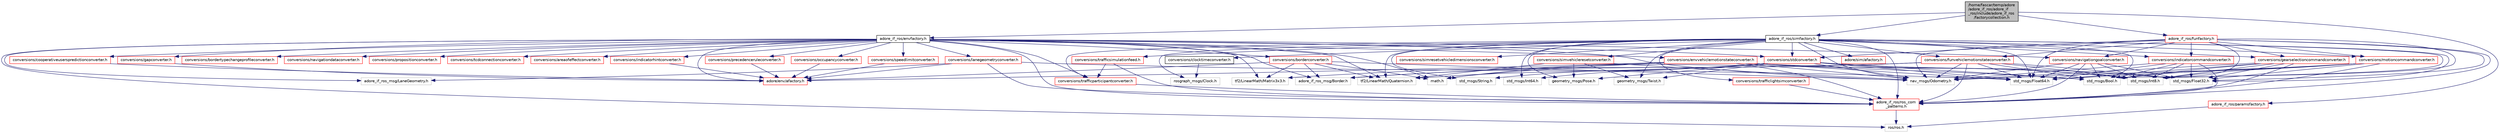 digraph "/home/fascar/temp/adore/adore_if_ros/adore_if_ros/include/adore_if_ros/factorycollection.h"
{
 // LATEX_PDF_SIZE
  edge [fontname="Helvetica",fontsize="10",labelfontname="Helvetica",labelfontsize="10"];
  node [fontname="Helvetica",fontsize="10",shape=record];
  Node1 [label="/home/fascar/temp/adore\l/adore_if_ros/adore_if\l_ros/include/adore_if_ros\l/factorycollection.h",height=0.2,width=0.4,color="black", fillcolor="grey75", style="filled", fontcolor="black",tooltip=" "];
  Node1 -> Node2 [color="midnightblue",fontsize="10",style="solid",fontname="Helvetica"];
  Node2 [label="adore_if_ros/simfactory.h",height=0.2,width=0.4,color="black", fillcolor="white", style="filled",URL="$simfactory_8h.html",tooltip=" "];
  Node2 -> Node3 [color="midnightblue",fontsize="10",style="solid",fontname="Helvetica"];
  Node3 [label="adore/sim/afactory.h",height=0.2,width=0.4,color="red", fillcolor="white", style="filled",URL="$sim_2include_2adore_2sim_2afactory_8h.html",tooltip=" "];
  Node2 -> Node61 [color="midnightblue",fontsize="10",style="solid",fontname="Helvetica"];
  Node61 [label="adore_if_ros/ros_com\l_patterns.h",height=0.2,width=0.4,color="red", fillcolor="white", style="filled",URL="$ros__com__patterns_8h.html",tooltip=" "];
  Node61 -> Node62 [color="midnightblue",fontsize="10",style="solid",fontname="Helvetica"];
  Node62 [label="ros/ros.h",height=0.2,width=0.4,color="grey75", fillcolor="white", style="filled",tooltip=" "];
  Node2 -> Node63 [color="midnightblue",fontsize="10",style="solid",fontname="Helvetica"];
  Node63 [label="std_msgs/Float32.h",height=0.2,width=0.4,color="grey75", fillcolor="white", style="filled",tooltip=" "];
  Node2 -> Node64 [color="midnightblue",fontsize="10",style="solid",fontname="Helvetica"];
  Node64 [label="std_msgs/Float64.h",height=0.2,width=0.4,color="grey75", fillcolor="white", style="filled",tooltip=" "];
  Node2 -> Node65 [color="midnightblue",fontsize="10",style="solid",fontname="Helvetica"];
  Node65 [label="std_msgs/String.h",height=0.2,width=0.4,color="grey75", fillcolor="white", style="filled",tooltip=" "];
  Node2 -> Node66 [color="midnightblue",fontsize="10",style="solid",fontname="Helvetica"];
  Node66 [label="std_msgs/Int8.h",height=0.2,width=0.4,color="grey75", fillcolor="white", style="filled",tooltip=" "];
  Node2 -> Node67 [color="midnightblue",fontsize="10",style="solid",fontname="Helvetica"];
  Node67 [label="std_msgs/Int64.h",height=0.2,width=0.4,color="grey75", fillcolor="white", style="filled",tooltip=" "];
  Node2 -> Node68 [color="midnightblue",fontsize="10",style="solid",fontname="Helvetica"];
  Node68 [label="std_msgs/Bool.h",height=0.2,width=0.4,color="grey75", fillcolor="white", style="filled",tooltip=" "];
  Node2 -> Node69 [color="midnightblue",fontsize="10",style="solid",fontname="Helvetica"];
  Node69 [label="rosgraph_msgs/Clock.h",height=0.2,width=0.4,color="grey75", fillcolor="white", style="filled",tooltip=" "];
  Node2 -> Node70 [color="midnightblue",fontsize="10",style="solid",fontname="Helvetica"];
  Node70 [label="nav_msgs/Odometry.h",height=0.2,width=0.4,color="grey75", fillcolor="white", style="filled",tooltip=" "];
  Node2 -> Node71 [color="midnightblue",fontsize="10",style="solid",fontname="Helvetica"];
  Node71 [label="tf2/LinearMath/Quaternion.h",height=0.2,width=0.4,color="grey75", fillcolor="white", style="filled",tooltip=" "];
  Node2 -> Node72 [color="midnightblue",fontsize="10",style="solid",fontname="Helvetica"];
  Node72 [label="geometry_msgs/Pose.h",height=0.2,width=0.4,color="grey75", fillcolor="white", style="filled",tooltip=" "];
  Node2 -> Node73 [color="midnightblue",fontsize="10",style="solid",fontname="Helvetica"];
  Node73 [label="geometry_msgs/Twist.h",height=0.2,width=0.4,color="grey75", fillcolor="white", style="filled",tooltip=" "];
  Node2 -> Node74 [color="midnightblue",fontsize="10",style="solid",fontname="Helvetica"];
  Node74 [label="conversions/gearselectioncommandconverter.h",height=0.2,width=0.4,color="red", fillcolor="white", style="filled",URL="$gearselectioncommandconverter_8h.html",tooltip=" "];
  Node74 -> Node61 [color="midnightblue",fontsize="10",style="solid",fontname="Helvetica"];
  Node74 -> Node64 [color="midnightblue",fontsize="10",style="solid",fontname="Helvetica"];
  Node74 -> Node63 [color="midnightblue",fontsize="10",style="solid",fontname="Helvetica"];
  Node74 -> Node66 [color="midnightblue",fontsize="10",style="solid",fontname="Helvetica"];
  Node74 -> Node68 [color="midnightblue",fontsize="10",style="solid",fontname="Helvetica"];
  Node74 -> Node70 [color="midnightblue",fontsize="10",style="solid",fontname="Helvetica"];
  Node2 -> Node92 [color="midnightblue",fontsize="10",style="solid",fontname="Helvetica"];
  Node92 [label="conversions/indicatorcommandconverter.h",height=0.2,width=0.4,color="red", fillcolor="white", style="filled",URL="$indicatorcommandconverter_8h.html",tooltip=" "];
  Node92 -> Node61 [color="midnightblue",fontsize="10",style="solid",fontname="Helvetica"];
  Node92 -> Node64 [color="midnightblue",fontsize="10",style="solid",fontname="Helvetica"];
  Node92 -> Node63 [color="midnightblue",fontsize="10",style="solid",fontname="Helvetica"];
  Node92 -> Node66 [color="midnightblue",fontsize="10",style="solid",fontname="Helvetica"];
  Node92 -> Node68 [color="midnightblue",fontsize="10",style="solid",fontname="Helvetica"];
  Node92 -> Node70 [color="midnightblue",fontsize="10",style="solid",fontname="Helvetica"];
  Node2 -> Node93 [color="midnightblue",fontsize="10",style="solid",fontname="Helvetica"];
  Node93 [label="conversions/motioncommandconverter.h",height=0.2,width=0.4,color="red", fillcolor="white", style="filled",URL="$motioncommandconverter_8h.html",tooltip=" "];
  Node93 -> Node61 [color="midnightblue",fontsize="10",style="solid",fontname="Helvetica"];
  Node93 -> Node64 [color="midnightblue",fontsize="10",style="solid",fontname="Helvetica"];
  Node93 -> Node63 [color="midnightblue",fontsize="10",style="solid",fontname="Helvetica"];
  Node93 -> Node66 [color="midnightblue",fontsize="10",style="solid",fontname="Helvetica"];
  Node93 -> Node68 [color="midnightblue",fontsize="10",style="solid",fontname="Helvetica"];
  Node93 -> Node70 [color="midnightblue",fontsize="10",style="solid",fontname="Helvetica"];
  Node2 -> Node94 [color="midnightblue",fontsize="10",style="solid",fontname="Helvetica"];
  Node94 [label="conversions/funvehiclemotionstateconverter.h",height=0.2,width=0.4,color="red", fillcolor="white", style="filled",URL="$funvehiclemotionstateconverter_8h.html",tooltip=" "];
  Node94 -> Node14 [color="midnightblue",fontsize="10",style="solid",fontname="Helvetica"];
  Node14 [label="math.h",height=0.2,width=0.4,color="grey75", fillcolor="white", style="filled",tooltip=" "];
  Node94 -> Node96 [color="midnightblue",fontsize="10",style="solid",fontname="Helvetica"];
  Node96 [label="tf2/LinearMath/Matrix3x3.h",height=0.2,width=0.4,color="grey75", fillcolor="white", style="filled",tooltip=" "];
  Node94 -> Node61 [color="midnightblue",fontsize="10",style="solid",fontname="Helvetica"];
  Node94 -> Node98 [color="midnightblue",fontsize="10",style="solid",fontname="Helvetica"];
  Node98 [label="adore_if_ros_msg/Border.h",height=0.2,width=0.4,color="grey75", fillcolor="white", style="filled",tooltip=" "];
  Node94 -> Node64 [color="midnightblue",fontsize="10",style="solid",fontname="Helvetica"];
  Node94 -> Node63 [color="midnightblue",fontsize="10",style="solid",fontname="Helvetica"];
  Node94 -> Node66 [color="midnightblue",fontsize="10",style="solid",fontname="Helvetica"];
  Node94 -> Node68 [color="midnightblue",fontsize="10",style="solid",fontname="Helvetica"];
  Node94 -> Node70 [color="midnightblue",fontsize="10",style="solid",fontname="Helvetica"];
  Node2 -> Node120 [color="midnightblue",fontsize="10",style="solid",fontname="Helvetica"];
  Node120 [label="conversions/simvehicleresetconverter.h",height=0.2,width=0.4,color="red", fillcolor="white", style="filled",URL="$simvehicleresetconverter_8h.html",tooltip=" "];
  Node120 -> Node70 [color="midnightblue",fontsize="10",style="solid",fontname="Helvetica"];
  Node120 -> Node71 [color="midnightblue",fontsize="10",style="solid",fontname="Helvetica"];
  Node120 -> Node72 [color="midnightblue",fontsize="10",style="solid",fontname="Helvetica"];
  Node120 -> Node73 [color="midnightblue",fontsize="10",style="solid",fontname="Helvetica"];
  Node2 -> Node122 [color="midnightblue",fontsize="10",style="solid",fontname="Helvetica"];
  Node122 [label="conversions/simresetvehicledimensionsconverter.h",height=0.2,width=0.4,color="red", fillcolor="white", style="filled",URL="$simresetvehicledimensionsconverter_8h.html",tooltip=" "];
  Node2 -> Node124 [color="midnightblue",fontsize="10",style="solid",fontname="Helvetica"];
  Node124 [label="conversions/stdconverter.h",height=0.2,width=0.4,color="red", fillcolor="white", style="filled",URL="$stdconverter_8h.html",tooltip=" "];
  Node124 -> Node63 [color="midnightblue",fontsize="10",style="solid",fontname="Helvetica"];
  Node124 -> Node64 [color="midnightblue",fontsize="10",style="solid",fontname="Helvetica"];
  Node124 -> Node65 [color="midnightblue",fontsize="10",style="solid",fontname="Helvetica"];
  Node124 -> Node66 [color="midnightblue",fontsize="10",style="solid",fontname="Helvetica"];
  Node124 -> Node67 [color="midnightblue",fontsize="10",style="solid",fontname="Helvetica"];
  Node124 -> Node68 [color="midnightblue",fontsize="10",style="solid",fontname="Helvetica"];
  Node124 -> Node70 [color="midnightblue",fontsize="10",style="solid",fontname="Helvetica"];
  Node124 -> Node71 [color="midnightblue",fontsize="10",style="solid",fontname="Helvetica"];
  Node124 -> Node72 [color="midnightblue",fontsize="10",style="solid",fontname="Helvetica"];
  Node124 -> Node73 [color="midnightblue",fontsize="10",style="solid",fontname="Helvetica"];
  Node2 -> Node125 [color="midnightblue",fontsize="10",style="solid",fontname="Helvetica"];
  Node125 [label="conversions/trafficparticipantconverter.h",height=0.2,width=0.4,color="red", fillcolor="white", style="filled",URL="$trafficparticipantconverter_8h.html",tooltip=" "];
  Node125 -> Node61 [color="midnightblue",fontsize="10",style="solid",fontname="Helvetica"];
  Node2 -> Node128 [color="midnightblue",fontsize="10",style="solid",fontname="Helvetica"];
  Node128 [label="conversions/trafficsimulationfeed.h",height=0.2,width=0.4,color="red", fillcolor="white", style="filled",URL="$trafficsimulationfeed_8h.html",tooltip=" "];
  Node128 -> Node125 [color="midnightblue",fontsize="10",style="solid",fontname="Helvetica"];
  Node128 -> Node61 [color="midnightblue",fontsize="10",style="solid",fontname="Helvetica"];
  Node2 -> Node130 [color="midnightblue",fontsize="10",style="solid",fontname="Helvetica"];
  Node130 [label="conversions/clocktimeconverter.h",height=0.2,width=0.4,color="black", fillcolor="white", style="filled",URL="$clocktimeconverter_8h.html",tooltip=" "];
  Node130 -> Node69 [color="midnightblue",fontsize="10",style="solid",fontname="Helvetica"];
  Node2 -> Node131 [color="midnightblue",fontsize="10",style="solid",fontname="Helvetica"];
  Node131 [label="conversions/trafficlightsimconverter.h",height=0.2,width=0.4,color="red", fillcolor="white", style="filled",URL="$trafficlightsimconverter_8h.html",tooltip=" "];
  Node131 -> Node61 [color="midnightblue",fontsize="10",style="solid",fontname="Helvetica"];
  Node1 -> Node133 [color="midnightblue",fontsize="10",style="solid",fontname="Helvetica"];
  Node133 [label="adore_if_ros/envfactory.h",height=0.2,width=0.4,color="black", fillcolor="white", style="filled",URL="$envfactory_8h.html",tooltip=" "];
  Node133 -> Node14 [color="midnightblue",fontsize="10",style="solid",fontname="Helvetica"];
  Node133 -> Node62 [color="midnightblue",fontsize="10",style="solid",fontname="Helvetica"];
  Node133 -> Node134 [color="midnightblue",fontsize="10",style="solid",fontname="Helvetica"];
  Node134 [label="adore/env/afactory.h",height=0.2,width=0.4,color="red", fillcolor="white", style="filled",URL="$env_2include_2adore_2env_2afactory_8h.html",tooltip=" "];
  Node133 -> Node61 [color="midnightblue",fontsize="10",style="solid",fontname="Helvetica"];
  Node133 -> Node98 [color="midnightblue",fontsize="10",style="solid",fontname="Helvetica"];
  Node133 -> Node171 [color="midnightblue",fontsize="10",style="solid",fontname="Helvetica"];
  Node171 [label="adore_if_ros_msg/LaneGeometry.h",height=0.2,width=0.4,color="grey75", fillcolor="white", style="filled",tooltip=" "];
  Node133 -> Node70 [color="midnightblue",fontsize="10",style="solid",fontname="Helvetica"];
  Node133 -> Node71 [color="midnightblue",fontsize="10",style="solid",fontname="Helvetica"];
  Node133 -> Node96 [color="midnightblue",fontsize="10",style="solid",fontname="Helvetica"];
  Node133 -> Node125 [color="midnightblue",fontsize="10",style="solid",fontname="Helvetica"];
  Node133 -> Node172 [color="midnightblue",fontsize="10",style="solid",fontname="Helvetica"];
  Node172 [label="conversions/borderconverter.h",height=0.2,width=0.4,color="red", fillcolor="white", style="filled",URL="$borderconverter_8h.html",tooltip=" "];
  Node172 -> Node14 [color="midnightblue",fontsize="10",style="solid",fontname="Helvetica"];
  Node172 -> Node134 [color="midnightblue",fontsize="10",style="solid",fontname="Helvetica"];
  Node172 -> Node71 [color="midnightblue",fontsize="10",style="solid",fontname="Helvetica"];
  Node172 -> Node96 [color="midnightblue",fontsize="10",style="solid",fontname="Helvetica"];
  Node172 -> Node98 [color="midnightblue",fontsize="10",style="solid",fontname="Helvetica"];
  Node172 -> Node70 [color="midnightblue",fontsize="10",style="solid",fontname="Helvetica"];
  Node133 -> Node173 [color="midnightblue",fontsize="10",style="solid",fontname="Helvetica"];
  Node173 [label="conversions/bordertypechangeprofileconverter.h",height=0.2,width=0.4,color="red", fillcolor="white", style="filled",URL="$bordertypechangeprofileconverter_8h.html",tooltip=" "];
  Node133 -> Node175 [color="midnightblue",fontsize="10",style="solid",fontname="Helvetica"];
  Node175 [label="conversions/envvehiclemotionstateconverter.h",height=0.2,width=0.4,color="red", fillcolor="white", style="filled",URL="$envvehiclemotionstateconverter_8h.html",tooltip=" "];
  Node175 -> Node14 [color="midnightblue",fontsize="10",style="solid",fontname="Helvetica"];
  Node175 -> Node134 [color="midnightblue",fontsize="10",style="solid",fontname="Helvetica"];
  Node175 -> Node61 [color="midnightblue",fontsize="10",style="solid",fontname="Helvetica"];
  Node175 -> Node98 [color="midnightblue",fontsize="10",style="solid",fontname="Helvetica"];
  Node175 -> Node64 [color="midnightblue",fontsize="10",style="solid",fontname="Helvetica"];
  Node175 -> Node63 [color="midnightblue",fontsize="10",style="solid",fontname="Helvetica"];
  Node175 -> Node66 [color="midnightblue",fontsize="10",style="solid",fontname="Helvetica"];
  Node175 -> Node68 [color="midnightblue",fontsize="10",style="solid",fontname="Helvetica"];
  Node175 -> Node70 [color="midnightblue",fontsize="10",style="solid",fontname="Helvetica"];
  Node133 -> Node176 [color="midnightblue",fontsize="10",style="solid",fontname="Helvetica"];
  Node176 [label="conversions/navigationdataconverter.h",height=0.2,width=0.4,color="red", fillcolor="white", style="filled",URL="$navigationdataconverter_8h.html",tooltip=" "];
  Node133 -> Node178 [color="midnightblue",fontsize="10",style="solid",fontname="Helvetica"];
  Node178 [label="conversions/navigationgoalconverter.h",height=0.2,width=0.4,color="red", fillcolor="white", style="filled",URL="$navigationgoalconverter_8h.html",tooltip=" "];
  Node178 -> Node61 [color="midnightblue",fontsize="10",style="solid",fontname="Helvetica"];
  Node178 -> Node64 [color="midnightblue",fontsize="10",style="solid",fontname="Helvetica"];
  Node178 -> Node63 [color="midnightblue",fontsize="10",style="solid",fontname="Helvetica"];
  Node178 -> Node66 [color="midnightblue",fontsize="10",style="solid",fontname="Helvetica"];
  Node178 -> Node68 [color="midnightblue",fontsize="10",style="solid",fontname="Helvetica"];
  Node178 -> Node70 [color="midnightblue",fontsize="10",style="solid",fontname="Helvetica"];
  Node133 -> Node179 [color="midnightblue",fontsize="10",style="solid",fontname="Helvetica"];
  Node179 [label="conversions/precedenceruleconverter.h",height=0.2,width=0.4,color="red", fillcolor="white", style="filled",URL="$precedenceruleconverter_8h.html",tooltip=" "];
  Node179 -> Node134 [color="midnightblue",fontsize="10",style="solid",fontname="Helvetica"];
  Node133 -> Node181 [color="midnightblue",fontsize="10",style="solid",fontname="Helvetica"];
  Node181 [label="conversions/propositionconverter.h",height=0.2,width=0.4,color="red", fillcolor="white", style="filled",URL="$propositionconverter_8h.html",tooltip=" "];
  Node133 -> Node183 [color="midnightblue",fontsize="10",style="solid",fontname="Helvetica"];
  Node183 [label="conversions/tcdconnectionconverter.h",height=0.2,width=0.4,color="red", fillcolor="white", style="filled",URL="$tcdconnectionconverter_8h.html",tooltip=" "];
  Node133 -> Node185 [color="midnightblue",fontsize="10",style="solid",fontname="Helvetica"];
  Node185 [label="conversions/occupancyconverter.h",height=0.2,width=0.4,color="red", fillcolor="white", style="filled",URL="$occupancyconverter_8h.html",tooltip=" "];
  Node185 -> Node134 [color="midnightblue",fontsize="10",style="solid",fontname="Helvetica"];
  Node133 -> Node187 [color="midnightblue",fontsize="10",style="solid",fontname="Helvetica"];
  Node187 [label="conversions/lanegeometryconverter.h",height=0.2,width=0.4,color="red", fillcolor="white", style="filled",URL="$lanegeometryconverter_8h.html",tooltip=" "];
  Node187 -> Node134 [color="midnightblue",fontsize="10",style="solid",fontname="Helvetica"];
  Node187 -> Node61 [color="midnightblue",fontsize="10",style="solid",fontname="Helvetica"];
  Node187 -> Node171 [color="midnightblue",fontsize="10",style="solid",fontname="Helvetica"];
  Node187 -> Node64 [color="midnightblue",fontsize="10",style="solid",fontname="Helvetica"];
  Node133 -> Node198 [color="midnightblue",fontsize="10",style="solid",fontname="Helvetica"];
  Node198 [label="conversions/speedlimitconverter.h",height=0.2,width=0.4,color="red", fillcolor="white", style="filled",URL="$speedlimitconverter_8h.html",tooltip=" "];
  Node198 -> Node134 [color="midnightblue",fontsize="10",style="solid",fontname="Helvetica"];
  Node133 -> Node201 [color="midnightblue",fontsize="10",style="solid",fontname="Helvetica"];
  Node201 [label="conversions/areaofeffectconverter.h",height=0.2,width=0.4,color="red", fillcolor="white", style="filled",URL="$areaofeffectconverter_8h.html",tooltip=" "];
  Node133 -> Node203 [color="midnightblue",fontsize="10",style="solid",fontname="Helvetica"];
  Node203 [label="conversions/cooperativeuserspredictionconverter.h",height=0.2,width=0.4,color="red", fillcolor="white", style="filled",URL="$cooperativeuserspredictionconverter_8h.html",tooltip=" "];
  Node203 -> Node134 [color="midnightblue",fontsize="10",style="solid",fontname="Helvetica"];
  Node133 -> Node205 [color="midnightblue",fontsize="10",style="solid",fontname="Helvetica"];
  Node205 [label="conversions/gapconverter.h",height=0.2,width=0.4,color="red", fillcolor="white", style="filled",URL="$gapconverter_8h.html",tooltip=" "];
  Node205 -> Node134 [color="midnightblue",fontsize="10",style="solid",fontname="Helvetica"];
  Node133 -> Node124 [color="midnightblue",fontsize="10",style="solid",fontname="Helvetica"];
  Node133 -> Node207 [color="midnightblue",fontsize="10",style="solid",fontname="Helvetica"];
  Node207 [label="conversions/indicatorhintconverter.h",height=0.2,width=0.4,color="red", fillcolor="white", style="filled",URL="$indicatorhintconverter_8h.html",tooltip=" "];
  Node207 -> Node134 [color="midnightblue",fontsize="10",style="solid",fontname="Helvetica"];
  Node1 -> Node209 [color="midnightblue",fontsize="10",style="solid",fontname="Helvetica"];
  Node209 [label="adore_if_ros/paramsfactory.h",height=0.2,width=0.4,color="red", fillcolor="white", style="filled",URL="$paramsfactory_8h.html",tooltip=" "];
  Node209 -> Node62 [color="midnightblue",fontsize="10",style="solid",fontname="Helvetica"];
  Node1 -> Node231 [color="midnightblue",fontsize="10",style="solid",fontname="Helvetica"];
  Node231 [label="adore_if_ros/funfactory.h",height=0.2,width=0.4,color="red", fillcolor="white", style="filled",URL="$funfactory_8h.html",tooltip=" "];
  Node231 -> Node61 [color="midnightblue",fontsize="10",style="solid",fontname="Helvetica"];
  Node231 -> Node64 [color="midnightblue",fontsize="10",style="solid",fontname="Helvetica"];
  Node231 -> Node63 [color="midnightblue",fontsize="10",style="solid",fontname="Helvetica"];
  Node231 -> Node66 [color="midnightblue",fontsize="10",style="solid",fontname="Helvetica"];
  Node231 -> Node68 [color="midnightblue",fontsize="10",style="solid",fontname="Helvetica"];
  Node231 -> Node70 [color="midnightblue",fontsize="10",style="solid",fontname="Helvetica"];
  Node231 -> Node178 [color="midnightblue",fontsize="10",style="solid",fontname="Helvetica"];
  Node231 -> Node74 [color="midnightblue",fontsize="10",style="solid",fontname="Helvetica"];
  Node231 -> Node93 [color="midnightblue",fontsize="10",style="solid",fontname="Helvetica"];
  Node231 -> Node94 [color="midnightblue",fontsize="10",style="solid",fontname="Helvetica"];
  Node231 -> Node92 [color="midnightblue",fontsize="10",style="solid",fontname="Helvetica"];
  Node231 -> Node124 [color="midnightblue",fontsize="10",style="solid",fontname="Helvetica"];
}
